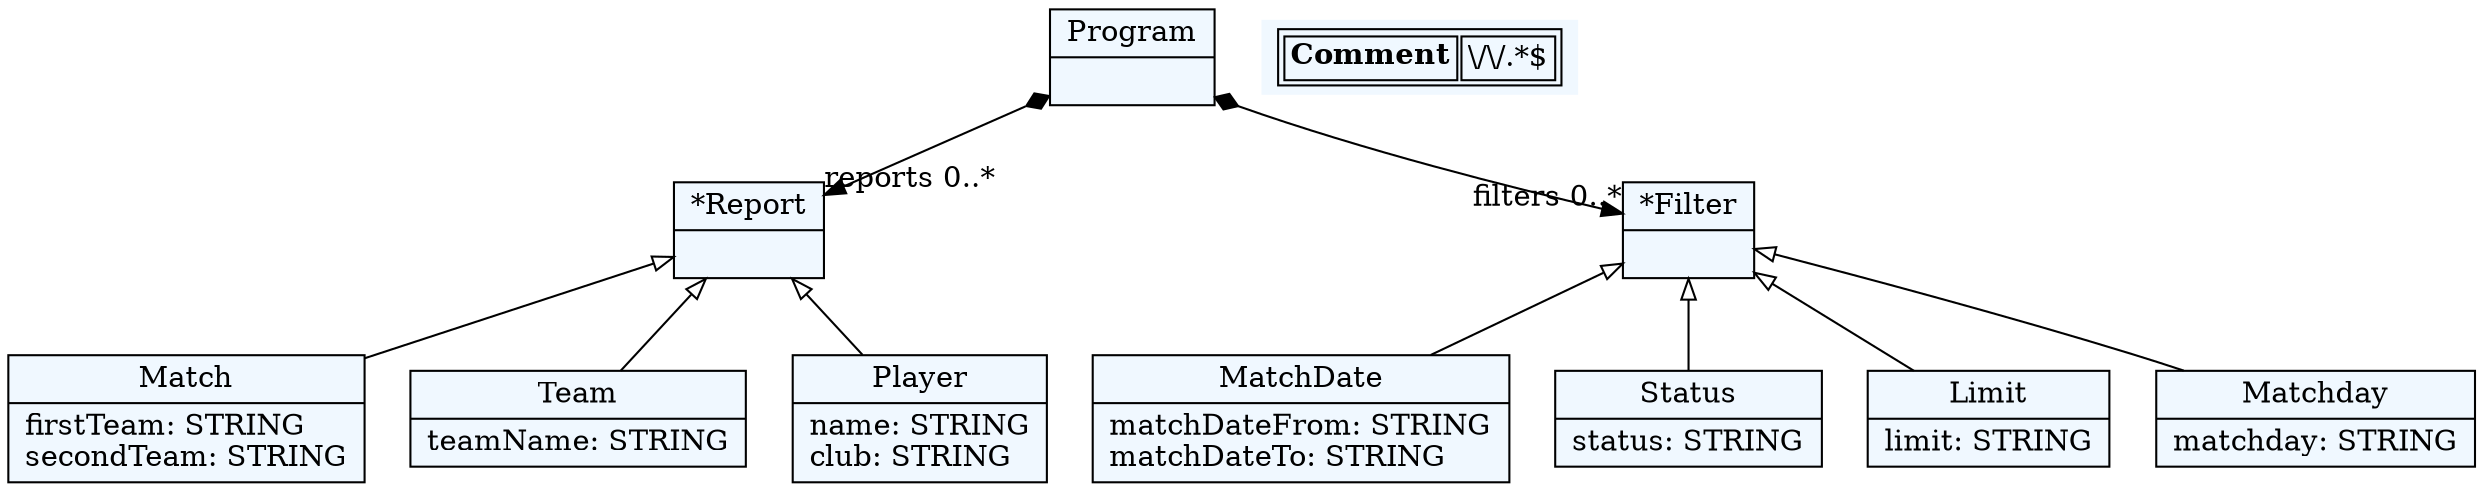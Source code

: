 
    digraph textX {
    fontname = "Bitstream Vera Sans"
    fontsize = 8
    node[
        shape=record,
        style=filled,
        fillcolor=aliceblue
    ]
    nodesep = 0.3
    edge[dir=black,arrowtail=empty]


140193891553136[ label="{Program|}"]

140193891556544[ label="{*Report|}"]

140193891559952[ label="{Match|firstTeam: STRING\lsecondTeam: STRING\l}"]

140193891563360[ label="{Team|teamName: STRING\l}"]

140193891566768[ label="{Player|name: STRING\lclub: STRING\l}"]

140193891570176[ label="{*Filter|}"]

140193891573584[ label="{MatchDate|matchDateFrom: STRING\lmatchDateTo: STRING\l}"]

140193891576992[ label="{Status|status: STRING\l}"]

140193891580400[ label="{Limit|limit: STRING\l}"]

140193891583808[ label="{Matchday|matchday: STRING\l}"]



140193891553136 -> 140193891556544[arrowtail=diamond, dir=both, headlabel="reports 0..*"]
140193891553136 -> 140193891570176[arrowtail=diamond, dir=both, headlabel="filters 0..*"]
140193891556544 -> 140193891559952 [dir=back]
140193891556544 -> 140193891563360 [dir=back]
140193891556544 -> 140193891566768 [dir=back]
140193891570176 -> 140193891573584 [dir=back]
140193891570176 -> 140193891576992 [dir=back]
140193891570176 -> 140193891580400 [dir=back]
140193891570176 -> 140193891583808 [dir=back]
match_rules [ shape=plaintext, label=< <table>
	<tr>
		<td><b>Comment</b></td><td>\/\/.*$</td>
	</tr>
</table> >]


}
